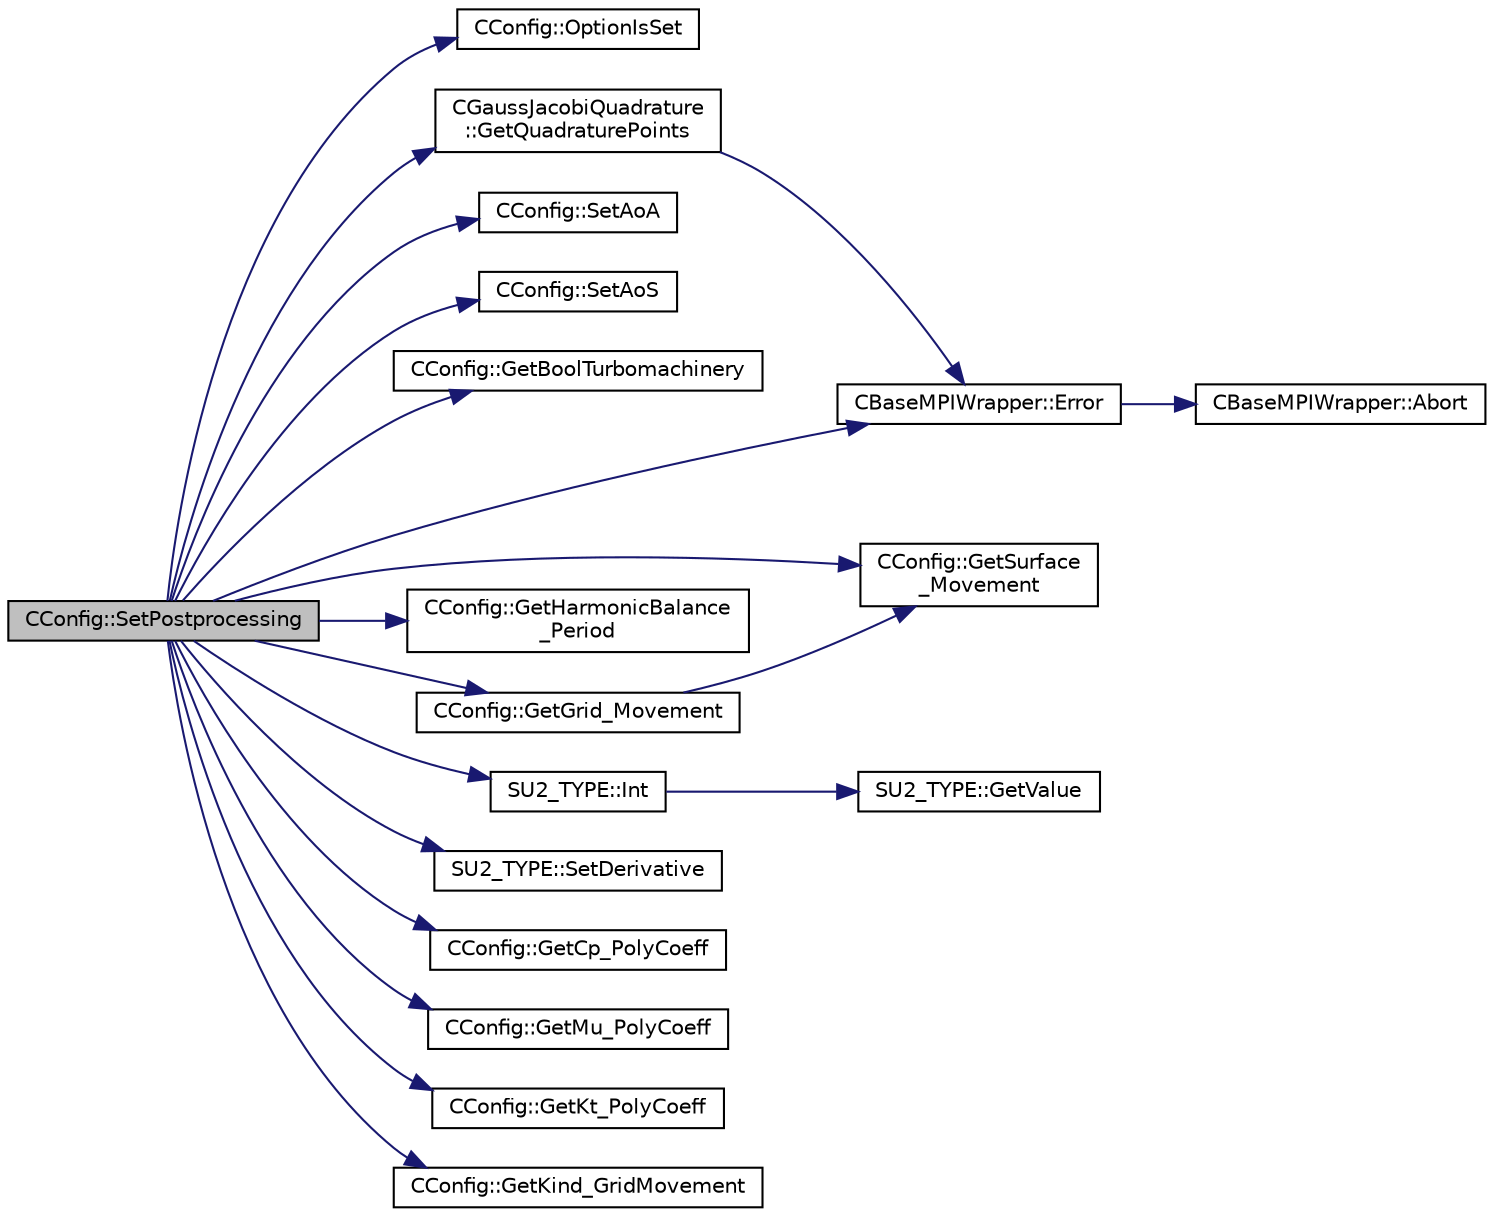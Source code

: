 digraph "CConfig::SetPostprocessing"
{
  edge [fontname="Helvetica",fontsize="10",labelfontname="Helvetica",labelfontsize="10"];
  node [fontname="Helvetica",fontsize="10",shape=record];
  rankdir="LR";
  Node15270 [label="CConfig::SetPostprocessing",height=0.2,width=0.4,color="black", fillcolor="grey75", style="filled", fontcolor="black"];
  Node15270 -> Node15271 [color="midnightblue",fontsize="10",style="solid",fontname="Helvetica"];
  Node15271 [label="CConfig::OptionIsSet",height=0.2,width=0.4,color="black", fillcolor="white", style="filled",URL="$class_c_config.html#a9e1c680baa0ffd32a0873c1ca948ff29",tooltip="Check if an option is present in the config file. "];
  Node15270 -> Node15272 [color="midnightblue",fontsize="10",style="solid",fontname="Helvetica"];
  Node15272 [label="CBaseMPIWrapper::Error",height=0.2,width=0.4,color="black", fillcolor="white", style="filled",URL="$class_c_base_m_p_i_wrapper.html#a04457c47629bda56704e6a8804833eeb"];
  Node15272 -> Node15273 [color="midnightblue",fontsize="10",style="solid",fontname="Helvetica"];
  Node15273 [label="CBaseMPIWrapper::Abort",height=0.2,width=0.4,color="black", fillcolor="white", style="filled",URL="$class_c_base_m_p_i_wrapper.html#a21ef5681e2acb532d345e9bab173ef07"];
  Node15270 -> Node15274 [color="midnightblue",fontsize="10",style="solid",fontname="Helvetica"];
  Node15274 [label="CConfig::SetAoA",height=0.2,width=0.4,color="black", fillcolor="white", style="filled",URL="$class_c_config.html#a32f628d1d3d3e2e4888886e4cadf167b",tooltip="Set the angle of attack. "];
  Node15270 -> Node15275 [color="midnightblue",fontsize="10",style="solid",fontname="Helvetica"];
  Node15275 [label="CConfig::SetAoS",height=0.2,width=0.4,color="black", fillcolor="white", style="filled",URL="$class_c_config.html#a6abde05bf68493bf81026a7c99aca19a",tooltip="Set the angle of attack. "];
  Node15270 -> Node15276 [color="midnightblue",fontsize="10",style="solid",fontname="Helvetica"];
  Node15276 [label="CConfig::GetBoolTurbomachinery",height=0.2,width=0.4,color="black", fillcolor="white", style="filled",URL="$class_c_config.html#a5c0d08193d1a4f60421afc6dc7f6cc79",tooltip="Verify if there is Turbomachinery performance option specified from config file. "];
  Node15270 -> Node15277 [color="midnightblue",fontsize="10",style="solid",fontname="Helvetica"];
  Node15277 [label="CConfig::GetSurface\l_Movement",height=0.2,width=0.4,color="black", fillcolor="white", style="filled",URL="$class_c_config.html#a67dbc09d0ad95072023d7f356333d6c8",tooltip="Get information about deforming markers. "];
  Node15270 -> Node15278 [color="midnightblue",fontsize="10",style="solid",fontname="Helvetica"];
  Node15278 [label="CConfig::GetGrid_Movement",height=0.2,width=0.4,color="black", fillcolor="white", style="filled",URL="$class_c_config.html#a65f49bf3888539804cc0ceac28a32923",tooltip="Get information about the grid movement. "];
  Node15278 -> Node15277 [color="midnightblue",fontsize="10",style="solid",fontname="Helvetica"];
  Node15270 -> Node15279 [color="midnightblue",fontsize="10",style="solid",fontname="Helvetica"];
  Node15279 [label="CConfig::GetHarmonicBalance\l_Period",height=0.2,width=0.4,color="black", fillcolor="white", style="filled",URL="$class_c_config.html#a7d9f0904ed8e25c7d479bb22956ae6fc",tooltip="Retrieves the period of oscillations to be used with Harmonic Balance. "];
  Node15270 -> Node15280 [color="midnightblue",fontsize="10",style="solid",fontname="Helvetica"];
  Node15280 [label="SU2_TYPE::Int",height=0.2,width=0.4,color="black", fillcolor="white", style="filled",URL="$namespace_s_u2___t_y_p_e.html#a6b48817766d8a6486caa2807a52f6bae",tooltip="Casts the primitive value to int (uses GetValue, already implemented for each type). "];
  Node15280 -> Node15281 [color="midnightblue",fontsize="10",style="solid",fontname="Helvetica"];
  Node15281 [label="SU2_TYPE::GetValue",height=0.2,width=0.4,color="black", fillcolor="white", style="filled",URL="$namespace_s_u2___t_y_p_e.html#a0ed43473f5a450ce028d088427bf10cb",tooltip="Get the (primitive) value of the datatype (needs to be implemented for each new type). "];
  Node15270 -> Node15282 [color="midnightblue",fontsize="10",style="solid",fontname="Helvetica"];
  Node15282 [label="CGaussJacobiQuadrature\l::GetQuadraturePoints",height=0.2,width=0.4,color="black", fillcolor="white", style="filled",URL="$class_c_gauss_jacobi_quadrature.html#a0c778bb88ccb5b7bb7544afd4fbce14c",tooltip="Function, which serves as the API to compute the integration points and weights. "];
  Node15282 -> Node15272 [color="midnightblue",fontsize="10",style="solid",fontname="Helvetica"];
  Node15270 -> Node15283 [color="midnightblue",fontsize="10",style="solid",fontname="Helvetica"];
  Node15283 [label="SU2_TYPE::SetDerivative",height=0.2,width=0.4,color="black", fillcolor="white", style="filled",URL="$namespace_s_u2___t_y_p_e.html#a0d7db8cc5630100477a515061684a341",tooltip="Set the derivative value of the datatype (needs to be implemented for each new type). "];
  Node15270 -> Node15284 [color="midnightblue",fontsize="10",style="solid",fontname="Helvetica"];
  Node15284 [label="CConfig::GetCp_PolyCoeff",height=0.2,width=0.4,color="black", fillcolor="white", style="filled",URL="$class_c_config.html#ae3953df72d9e6eb8b1dcae3a923842d3",tooltip="Get the temperature polynomial coefficient for specific heat Cp. "];
  Node15270 -> Node15285 [color="midnightblue",fontsize="10",style="solid",fontname="Helvetica"];
  Node15285 [label="CConfig::GetMu_PolyCoeff",height=0.2,width=0.4,color="black", fillcolor="white", style="filled",URL="$class_c_config.html#a327dd7f99dfa2e8a1cb95b70d5189827",tooltip="Get the temperature polynomial coefficient for viscosity. "];
  Node15270 -> Node15286 [color="midnightblue",fontsize="10",style="solid",fontname="Helvetica"];
  Node15286 [label="CConfig::GetKt_PolyCoeff",height=0.2,width=0.4,color="black", fillcolor="white", style="filled",URL="$class_c_config.html#ab71db32f04065375212f68005ea3340a",tooltip="Get the temperature polynomial coefficient for thermal conductivity. "];
  Node15270 -> Node15287 [color="midnightblue",fontsize="10",style="solid",fontname="Helvetica"];
  Node15287 [label="CConfig::GetKind_GridMovement",height=0.2,width=0.4,color="black", fillcolor="white", style="filled",URL="$class_c_config.html#ab598508566cb08cb9929934d433ce400",tooltip="Get the type of dynamic mesh motion. Each zone gets a config file. "];
}
